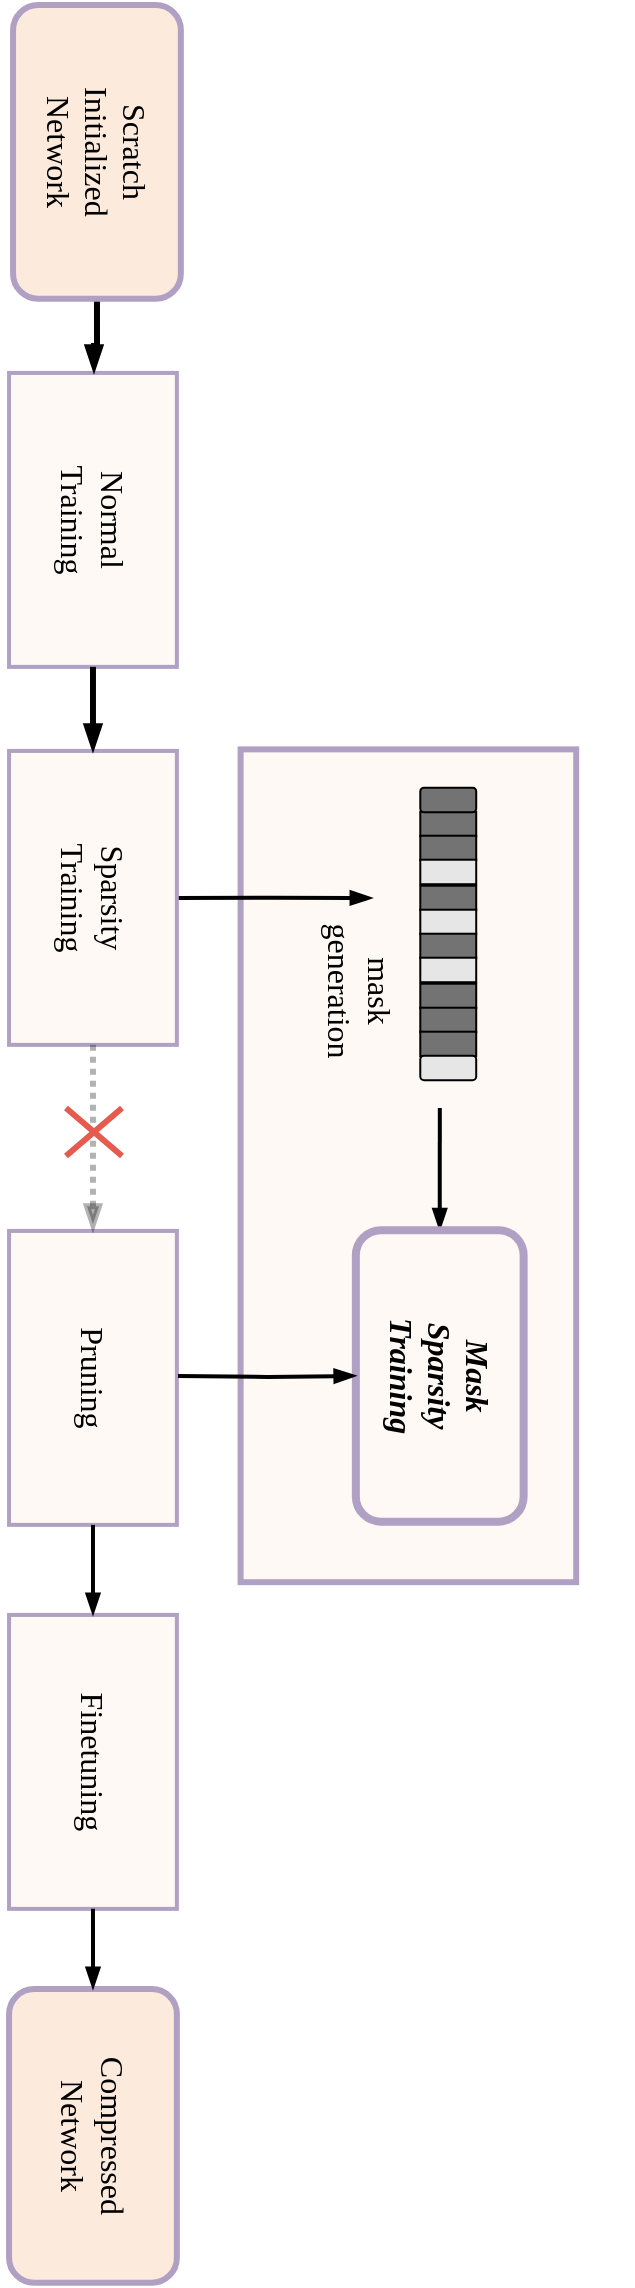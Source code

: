 <mxfile version="15.1.2" type="github">
  <diagram id="virT9COEyi9W4f-WZoW9" name="Page-1">
    <mxGraphModel dx="1767" dy="1878" grid="1" gridSize="10" guides="1" tooltips="1" connect="1" arrows="1" fold="1" page="1" pageScale="1" pageWidth="827" pageHeight="1169" math="0" shadow="0">
      <root>
        <mxCell id="0" />
        <mxCell id="1" parent="0" />
        <mxCell id="7isMHtgnLu8E5VLUzFYS-1" value="" style="group;rotation=90;direction=east;" vertex="1" connectable="0" parent="1">
          <mxGeometry x="-156" y="220" width="1139" height="316" as="geometry" />
        </mxCell>
        <mxCell id="7isMHtgnLu8E5VLUzFYS-2" value="" style="rounded=0;whiteSpace=wrap;html=1;shadow=0;glass=0;sketch=0;fontFamily=Times New Roman;fontSize=16;strokeWidth=3;direction=east;rotation=90;fillColor=#FEF9F5;strokeColor=#B0A0C3;" vertex="1" parent="7isMHtgnLu8E5VLUzFYS-1">
          <mxGeometry x="407" y="86" width="416.409" height="167.788" as="geometry" />
        </mxCell>
        <mxCell id="7isMHtgnLu8E5VLUzFYS-3" value="Normal&lt;br style=&quot;font-size: 16px;&quot;&gt;Training" style="rounded=0;whiteSpace=wrap;html=1;fillColor=#FEF9F5;strokeColor=#B0A0C3;strokeWidth=2;fontFamily=Times New Roman;fontSize=16;direction=east;rotation=90;" vertex="1" parent="7isMHtgnLu8E5VLUzFYS-1">
          <mxGeometry x="384" y="-195" width="146.968" height="83.894" as="geometry" />
        </mxCell>
        <mxCell id="7isMHtgnLu8E5VLUzFYS-4" style="edgeStyle=orthogonalEdgeStyle;rounded=0;orthogonalLoop=1;jettySize=auto;html=1;exitX=0.5;exitY=0;exitDx=0;exitDy=0;fontFamily=Times New Roman;fontSize=16;endArrow=blockThin;endFill=1;strokeWidth=2;entryX=0.5;entryY=0;entryDx=0;entryDy=0;" edge="1" parent="7isMHtgnLu8E5VLUzFYS-1" source="7isMHtgnLu8E5VLUzFYS-5">
          <mxGeometry relative="1" as="geometry">
            <mxPoint x="597" y="36" as="targetPoint" />
          </mxGeometry>
        </mxCell>
        <mxCell id="7isMHtgnLu8E5VLUzFYS-5" value="Sparsity&lt;br style=&quot;font-size: 16px&quot;&gt;Training" style="rounded=0;whiteSpace=wrap;html=1;fillColor=#FEF9F5;strokeColor=#B0A0C3;strokeWidth=2;fontFamily=Times New Roman;fontSize=16;direction=east;rotation=90;" vertex="1" parent="7isMHtgnLu8E5VLUzFYS-1">
          <mxGeometry x="384" y="-6" width="146.968" height="83.894" as="geometry" />
        </mxCell>
        <mxCell id="7isMHtgnLu8E5VLUzFYS-6" style="edgeStyle=orthogonalEdgeStyle;rounded=0;orthogonalLoop=1;jettySize=auto;html=1;exitX=1;exitY=0.5;exitDx=0;exitDy=0;entryX=0;entryY=0.5;entryDx=0;entryDy=0;fontFamily=Times New Roman;fontSize=16;endArrow=blockThin;endFill=1;strokeWidth=3;" edge="1" parent="7isMHtgnLu8E5VLUzFYS-1" source="7isMHtgnLu8E5VLUzFYS-3" target="7isMHtgnLu8E5VLUzFYS-5">
          <mxGeometry relative="1" as="geometry" />
        </mxCell>
        <mxCell id="7isMHtgnLu8E5VLUzFYS-7" value="Pruning" style="rounded=0;whiteSpace=wrap;html=1;fillColor=#FEF9F5;strokeColor=#B0A0C3;strokeWidth=2;fontFamily=Times New Roman;fontSize=16;direction=east;rotation=90;" vertex="1" parent="7isMHtgnLu8E5VLUzFYS-1">
          <mxGeometry x="384" y="234" width="146.968" height="83.894" as="geometry" />
        </mxCell>
        <mxCell id="7isMHtgnLu8E5VLUzFYS-8" style="edgeStyle=orthogonalEdgeStyle;rounded=0;orthogonalLoop=1;jettySize=auto;html=1;exitX=1;exitY=0.5;exitDx=0;exitDy=0;entryX=0;entryY=0.5;entryDx=0;entryDy=0;fontFamily=Times New Roman;fontSize=16;endArrow=blockThin;endFill=1;strokeWidth=3;dashed=1;dashPattern=1 1;opacity=30;" edge="1" parent="7isMHtgnLu8E5VLUzFYS-1" source="7isMHtgnLu8E5VLUzFYS-5" target="7isMHtgnLu8E5VLUzFYS-7">
          <mxGeometry relative="1" as="geometry" />
        </mxCell>
        <mxCell id="7isMHtgnLu8E5VLUzFYS-9" value="Finetuning" style="rounded=0;whiteSpace=wrap;html=1;fillColor=#FEF9F5;strokeColor=#B0A0C3;strokeWidth=2;fontFamily=Times New Roman;fontSize=16;direction=east;rotation=90;" vertex="1" parent="7isMHtgnLu8E5VLUzFYS-1">
          <mxGeometry x="384" y="426" width="146.968" height="83.894" as="geometry" />
        </mxCell>
        <mxCell id="7isMHtgnLu8E5VLUzFYS-10" style="edgeStyle=orthogonalEdgeStyle;rounded=0;orthogonalLoop=1;jettySize=auto;html=1;exitX=1;exitY=0.5;exitDx=0;exitDy=0;entryX=0;entryY=0.5;entryDx=0;entryDy=0;fontFamily=Times New Roman;fontSize=16;endArrow=blockThin;endFill=1;strokeColor=#000000;strokeWidth=2;" edge="1" parent="7isMHtgnLu8E5VLUzFYS-1" source="7isMHtgnLu8E5VLUzFYS-7" target="7isMHtgnLu8E5VLUzFYS-9">
          <mxGeometry relative="1" as="geometry" />
        </mxCell>
        <mxCell id="7isMHtgnLu8E5VLUzFYS-11" style="edgeStyle=orthogonalEdgeStyle;rounded=0;orthogonalLoop=1;jettySize=auto;html=1;exitX=1;exitY=0.5;exitDx=0;exitDy=0;fontFamily=Times New Roman;fontSize=16;endArrow=blockThin;endFill=1;strokeWidth=3;entryX=1;entryY=0.5;entryDx=0;entryDy=0;" edge="1" parent="7isMHtgnLu8E5VLUzFYS-1" source="7isMHtgnLu8E5VLUzFYS-12">
          <mxGeometry relative="1" as="geometry">
            <mxPoint x="458" y="-227" as="targetPoint" />
            <Array as="points">
              <mxPoint x="459" y="-240" />
              <mxPoint x="458" y="-240" />
            </Array>
          </mxGeometry>
        </mxCell>
        <mxCell id="7isMHtgnLu8E5VLUzFYS-12" value="Scratch&lt;br&gt;Initialized&lt;br&gt;Network" style="rounded=1;whiteSpace=wrap;html=1;fontFamily=Times New Roman;fontSize=16;strokeWidth=3;strokeColor=#B0A0C3;fillColor=#FCEBDD;direction=east;rotation=90;" vertex="1" parent="7isMHtgnLu8E5VLUzFYS-1">
          <mxGeometry x="386" y="-379" width="146.968" height="83.894" as="geometry" />
        </mxCell>
        <mxCell id="7isMHtgnLu8E5VLUzFYS-13" value="Compressed&lt;br&gt;Network" style="rounded=1;whiteSpace=wrap;html=1;fontFamily=Times New Roman;fontSize=16;strokeWidth=3;strokeColor=#B0A0C3;fillColor=#FCEBDD;direction=east;rotation=90;" vertex="1" parent="7isMHtgnLu8E5VLUzFYS-1">
          <mxGeometry x="384" y="613" width="146.968" height="83.894" as="geometry" />
        </mxCell>
        <mxCell id="7isMHtgnLu8E5VLUzFYS-14" style="edgeStyle=orthogonalEdgeStyle;rounded=0;orthogonalLoop=1;jettySize=auto;html=1;fontFamily=Times New Roman;fontSize=16;endArrow=blockThin;endFill=1;strokeWidth=2;exitX=1;exitY=0.5;exitDx=0;exitDy=0;" edge="1" parent="7isMHtgnLu8E5VLUzFYS-1" source="7isMHtgnLu8E5VLUzFYS-9" target="7isMHtgnLu8E5VLUzFYS-13">
          <mxGeometry relative="1" as="geometry" />
        </mxCell>
        <mxCell id="7isMHtgnLu8E5VLUzFYS-16" style="edgeStyle=orthogonalEdgeStyle;rounded=0;orthogonalLoop=1;jettySize=auto;html=1;exitX=0;exitY=0.5;exitDx=0;exitDy=0;fontFamily=Times New Roman;fontSize=16;endArrow=none;endFill=0;strokeWidth=2;startArrow=blockThin;startFill=1;entryX=0;entryY=0.5;entryDx=0;entryDy=0;" edge="1" parent="7isMHtgnLu8E5VLUzFYS-1" source="7isMHtgnLu8E5VLUzFYS-17">
          <mxGeometry relative="1" as="geometry">
            <mxPoint x="631" y="141" as="targetPoint" />
            <Array as="points">
              <mxPoint x="631" y="141" />
            </Array>
          </mxGeometry>
        </mxCell>
        <mxCell id="7isMHtgnLu8E5VLUzFYS-18" value="" style="endArrow=none;html=1;fontFamily=Times New Roman;fontSize=16;strokeWidth=3;strokeColor=#E65B4D;" edge="1" parent="7isMHtgnLu8E5VLUzFYS-1">
          <mxGeometry width="50" height="50" relative="1" as="geometry">
            <mxPoint x="444" y="141" as="sourcePoint" />
            <mxPoint x="472" y="165" as="targetPoint" />
          </mxGeometry>
        </mxCell>
        <mxCell id="7isMHtgnLu8E5VLUzFYS-19" value="" style="endArrow=none;html=1;fontFamily=Times New Roman;fontSize=16;strokeWidth=3;strokeColor=#E65B4D;" edge="1" parent="7isMHtgnLu8E5VLUzFYS-1">
          <mxGeometry width="50" height="50" relative="1" as="geometry">
            <mxPoint x="444" y="165" as="sourcePoint" />
            <mxPoint x="472" y="141" as="targetPoint" />
          </mxGeometry>
        </mxCell>
        <mxCell id="7isMHtgnLu8E5VLUzFYS-20" value="" style="whiteSpace=wrap;html=1;fontFamily=Times New Roman;fontSize=16;strokeWidth=1;fillColor=#737373;direction=east;rotation=90;" vertex="1" parent="7isMHtgnLu8E5VLUzFYS-1">
          <mxGeometry x="629" y="-15" width="12.247" height="27.965" as="geometry" />
        </mxCell>
        <mxCell id="7isMHtgnLu8E5VLUzFYS-21" value="" style="whiteSpace=wrap;html=1;fontFamily=Times New Roman;fontSize=16;strokeWidth=1;fillColor=#737373;direction=east;rotation=90;" vertex="1" parent="7isMHtgnLu8E5VLUzFYS-1">
          <mxGeometry x="629" y="-3" width="12.247" height="27.965" as="geometry" />
        </mxCell>
        <mxCell id="7isMHtgnLu8E5VLUzFYS-22" value="" style="whiteSpace=wrap;html=1;fontFamily=Times New Roman;fontSize=16;strokeWidth=1;fillColor=#E6E6E6;direction=east;rotation=90;" vertex="1" parent="7isMHtgnLu8E5VLUzFYS-1">
          <mxGeometry x="629" y="9" width="12.247" height="27.965" as="geometry" />
        </mxCell>
        <mxCell id="7isMHtgnLu8E5VLUzFYS-23" value="" style="whiteSpace=wrap;html=1;fontFamily=Times New Roman;fontSize=16;strokeWidth=1;fillColor=#737373;direction=east;rotation=90;" vertex="1" parent="7isMHtgnLu8E5VLUzFYS-1">
          <mxGeometry x="629" y="22" width="12.247" height="27.965" as="geometry" />
        </mxCell>
        <mxCell id="7isMHtgnLu8E5VLUzFYS-24" value="" style="whiteSpace=wrap;html=1;fontFamily=Times New Roman;fontSize=16;strokeWidth=1;fillColor=#E6E6E6;direction=east;rotation=90;" vertex="1" parent="7isMHtgnLu8E5VLUzFYS-1">
          <mxGeometry x="629" y="34" width="12.247" height="27.965" as="geometry" />
        </mxCell>
        <mxCell id="7isMHtgnLu8E5VLUzFYS-25" value="" style="whiteSpace=wrap;html=1;fontFamily=Times New Roman;fontSize=16;strokeWidth=1;fillColor=#737373;direction=east;rotation=90;" vertex="1" parent="7isMHtgnLu8E5VLUzFYS-1">
          <mxGeometry x="629" y="46" width="12.247" height="27.965" as="geometry" />
        </mxCell>
        <mxCell id="7isMHtgnLu8E5VLUzFYS-26" value="" style="whiteSpace=wrap;html=1;fontFamily=Times New Roman;fontSize=16;strokeWidth=1;fillColor=#E6E6E6;direction=east;rotation=90;" vertex="1" parent="7isMHtgnLu8E5VLUzFYS-1">
          <mxGeometry x="629" y="58" width="12.247" height="27.965" as="geometry" />
        </mxCell>
        <mxCell id="7isMHtgnLu8E5VLUzFYS-27" value="" style="whiteSpace=wrap;html=1;fontFamily=Times New Roman;fontSize=16;strokeWidth=1;fillColor=#737373;direction=east;rotation=90;" vertex="1" parent="7isMHtgnLu8E5VLUzFYS-1">
          <mxGeometry x="629" y="71" width="12.247" height="27.965" as="geometry" />
        </mxCell>
        <mxCell id="7isMHtgnLu8E5VLUzFYS-28" value="" style="whiteSpace=wrap;html=1;fontFamily=Times New Roman;fontSize=16;strokeWidth=1;rounded=1;fillColor=#737373;direction=east;rotation=90;" vertex="1" parent="7isMHtgnLu8E5VLUzFYS-1">
          <mxGeometry x="629" y="-27" width="12.247" height="27.965" as="geometry" />
        </mxCell>
        <mxCell id="7isMHtgnLu8E5VLUzFYS-29" value="" style="whiteSpace=wrap;html=1;fontFamily=Times New Roman;fontSize=16;strokeWidth=1;fillColor=#737373;direction=east;rotation=90;" vertex="1" parent="7isMHtgnLu8E5VLUzFYS-1">
          <mxGeometry x="629" y="83" width="12.247" height="27.965" as="geometry" />
        </mxCell>
        <mxCell id="7isMHtgnLu8E5VLUzFYS-30" value="" style="whiteSpace=wrap;html=1;fontFamily=Times New Roman;fontSize=16;strokeWidth=1;fillColor=#737373;direction=east;rotation=90;" vertex="1" parent="7isMHtgnLu8E5VLUzFYS-1">
          <mxGeometry x="629" y="95" width="12.247" height="27.965" as="geometry" />
        </mxCell>
        <mxCell id="7isMHtgnLu8E5VLUzFYS-31" value="" style="whiteSpace=wrap;html=1;fontFamily=Times New Roman;fontSize=16;strokeWidth=1;rounded=1;glass=0;sketch=0;shadow=0;fillColor=#E6E6E6;direction=east;rotation=90;" vertex="1" parent="7isMHtgnLu8E5VLUzFYS-1">
          <mxGeometry x="629" y="107" width="12.247" height="27.965" as="geometry" />
        </mxCell>
        <mxCell id="7isMHtgnLu8E5VLUzFYS-32" value="mask&lt;br&gt;generation" style="text;html=1;align=center;verticalAlign=middle;resizable=0;points=[];autosize=1;strokeColor=none;fillColor=none;fontSize=16;fontFamily=Times New Roman;rotation=90;" vertex="1" parent="7isMHtgnLu8E5VLUzFYS-1">
          <mxGeometry x="551" y="62" width="80" height="40" as="geometry" />
        </mxCell>
        <mxCell id="7isMHtgnLu8E5VLUzFYS-17" value="&lt;b&gt;&lt;i&gt;Mask&lt;br&gt;Sparsity&lt;br&gt;Training&lt;/i&gt;&lt;/b&gt;" style="rounded=1;whiteSpace=wrap;html=1;fillColor=#FEF9F5;strokeColor=#B0A0C3;strokeWidth=4;fontFamily=Times New Roman;fontSize=16;direction=east;rotation=90;" vertex="1" parent="7isMHtgnLu8E5VLUzFYS-1">
          <mxGeometry x="558" y="233" width="145.743" height="83.894" as="geometry" />
        </mxCell>
        <mxCell id="7isMHtgnLu8E5VLUzFYS-40" style="edgeStyle=orthogonalEdgeStyle;rounded=0;orthogonalLoop=1;jettySize=auto;html=1;exitX=0.5;exitY=1;exitDx=0;exitDy=0;fontFamily=Times New Roman;fontSize=16;endArrow=blockThin;endFill=1;strokeWidth=2;entryX=0.5;entryY=1;entryDx=0;entryDy=0;" edge="1" parent="7isMHtgnLu8E5VLUzFYS-1" target="7isMHtgnLu8E5VLUzFYS-17">
          <mxGeometry relative="1" as="geometry">
            <mxPoint x="560" y="276" as="targetPoint" />
            <mxPoint x="500" y="275" as="sourcePoint" />
          </mxGeometry>
        </mxCell>
      </root>
    </mxGraphModel>
  </diagram>
</mxfile>
